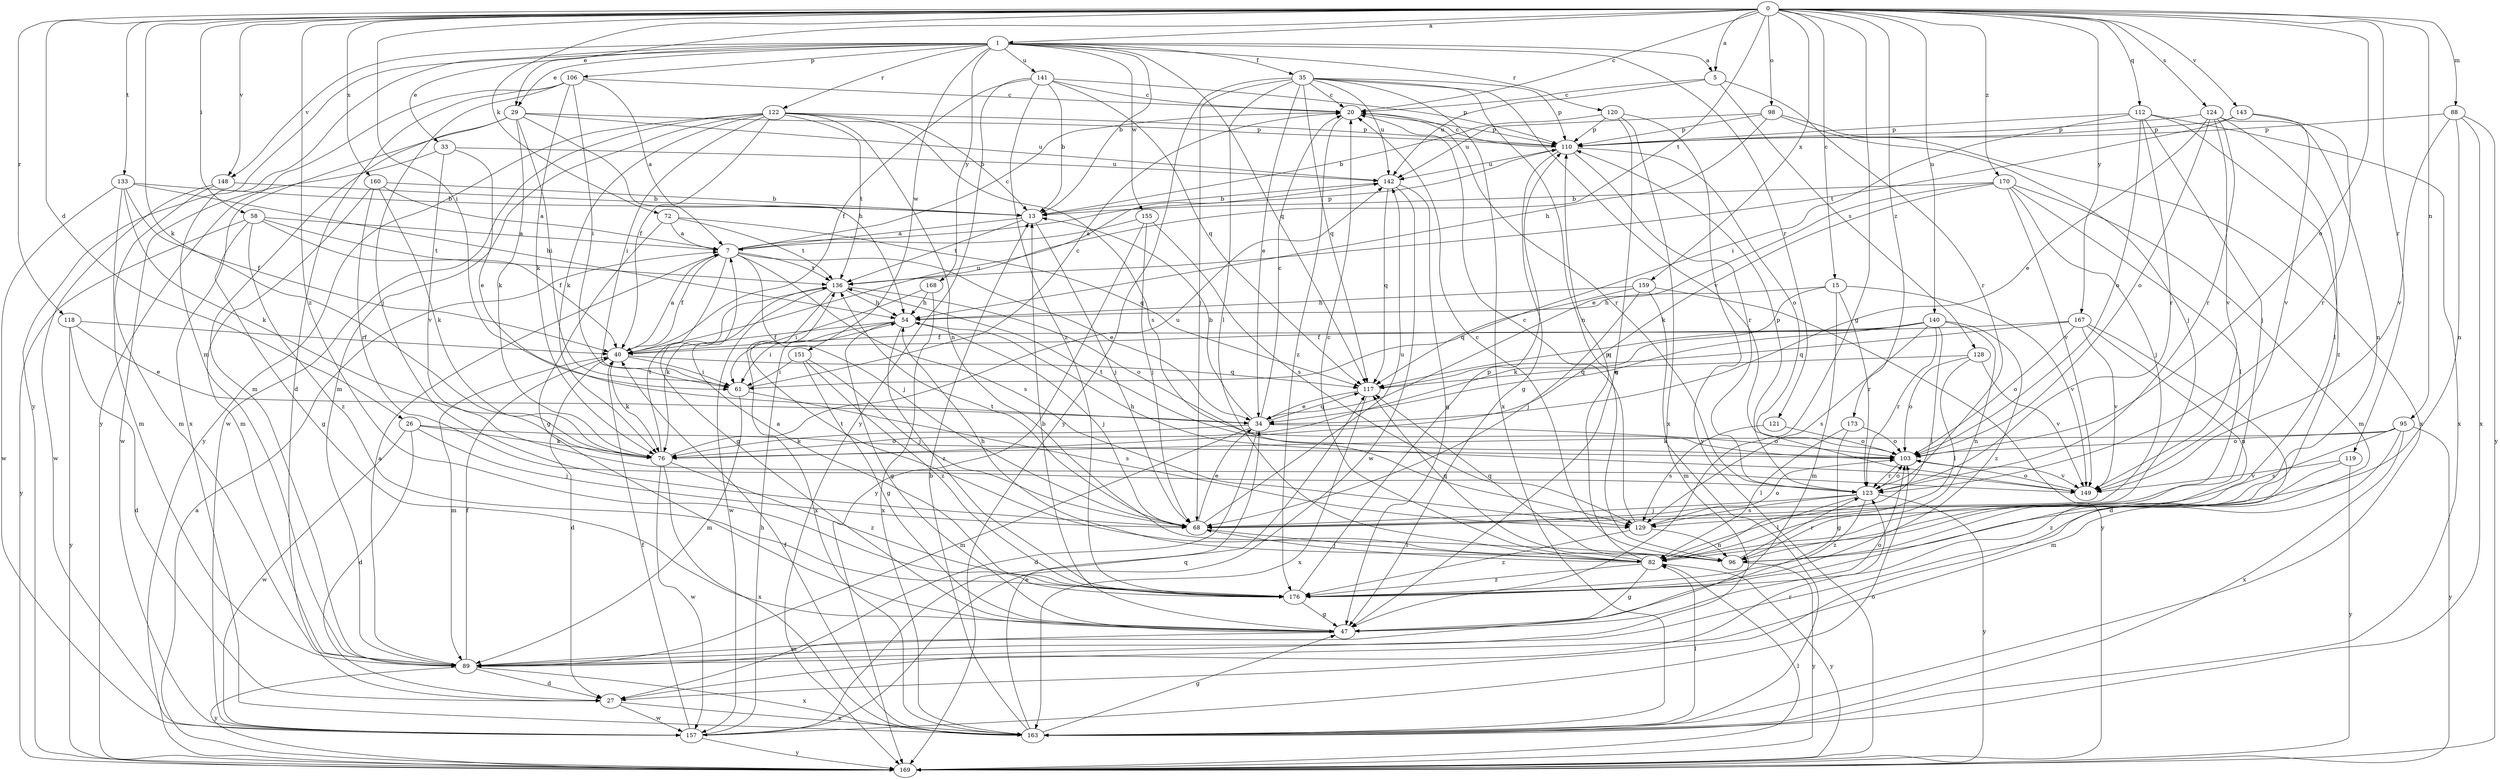 strict digraph  {
0;
1;
5;
7;
13;
15;
20;
26;
27;
29;
33;
34;
35;
40;
47;
54;
58;
61;
68;
72;
76;
82;
88;
89;
95;
96;
98;
103;
106;
110;
112;
117;
118;
119;
120;
121;
122;
123;
124;
128;
129;
133;
136;
140;
141;
142;
143;
148;
149;
151;
155;
157;
159;
160;
163;
167;
168;
169;
170;
173;
176;
0 -> 1  [label=a];
0 -> 5  [label=a];
0 -> 15  [label=c];
0 -> 20  [label=c];
0 -> 26  [label=d];
0 -> 29  [label=e];
0 -> 47  [label=g];
0 -> 58  [label=i];
0 -> 61  [label=i];
0 -> 72  [label=k];
0 -> 76  [label=k];
0 -> 88  [label=m];
0 -> 95  [label=n];
0 -> 98  [label=o];
0 -> 103  [label=o];
0 -> 112  [label=q];
0 -> 118  [label=r];
0 -> 119  [label=r];
0 -> 124  [label=s];
0 -> 133  [label=t];
0 -> 136  [label=t];
0 -> 140  [label=u];
0 -> 143  [label=v];
0 -> 148  [label=v];
0 -> 159  [label=x];
0 -> 160  [label=x];
0 -> 167  [label=y];
0 -> 170  [label=z];
0 -> 173  [label=z];
0 -> 176  [label=z];
1 -> 5  [label=a];
1 -> 13  [label=b];
1 -> 29  [label=e];
1 -> 33  [label=e];
1 -> 35  [label=f];
1 -> 89  [label=m];
1 -> 106  [label=p];
1 -> 117  [label=q];
1 -> 120  [label=r];
1 -> 121  [label=r];
1 -> 122  [label=r];
1 -> 141  [label=u];
1 -> 148  [label=v];
1 -> 151  [label=w];
1 -> 155  [label=w];
1 -> 168  [label=y];
1 -> 169  [label=y];
5 -> 20  [label=c];
5 -> 123  [label=r];
5 -> 128  [label=s];
5 -> 142  [label=u];
7 -> 20  [label=c];
7 -> 34  [label=e];
7 -> 40  [label=f];
7 -> 47  [label=g];
7 -> 68  [label=j];
7 -> 110  [label=p];
7 -> 129  [label=s];
7 -> 136  [label=t];
13 -> 7  [label=a];
13 -> 68  [label=j];
13 -> 136  [label=t];
15 -> 54  [label=h];
15 -> 76  [label=k];
15 -> 89  [label=m];
15 -> 123  [label=r];
15 -> 149  [label=v];
20 -> 110  [label=p];
20 -> 123  [label=r];
20 -> 176  [label=z];
26 -> 27  [label=d];
26 -> 68  [label=j];
26 -> 76  [label=k];
26 -> 103  [label=o];
26 -> 157  [label=w];
27 -> 123  [label=r];
27 -> 157  [label=w];
27 -> 163  [label=x];
29 -> 54  [label=h];
29 -> 61  [label=i];
29 -> 76  [label=k];
29 -> 89  [label=m];
29 -> 110  [label=p];
29 -> 142  [label=u];
29 -> 163  [label=x];
33 -> 34  [label=e];
33 -> 142  [label=u];
33 -> 149  [label=v];
33 -> 157  [label=w];
34 -> 13  [label=b];
34 -> 20  [label=c];
34 -> 27  [label=d];
34 -> 76  [label=k];
34 -> 89  [label=m];
34 -> 103  [label=o];
34 -> 117  [label=q];
35 -> 20  [label=c];
35 -> 34  [label=e];
35 -> 68  [label=j];
35 -> 82  [label=l];
35 -> 96  [label=n];
35 -> 110  [label=p];
35 -> 117  [label=q];
35 -> 142  [label=u];
35 -> 149  [label=v];
35 -> 163  [label=x];
35 -> 169  [label=y];
40 -> 7  [label=a];
40 -> 27  [label=d];
40 -> 61  [label=i];
40 -> 76  [label=k];
40 -> 89  [label=m];
40 -> 117  [label=q];
40 -> 142  [label=u];
47 -> 13  [label=b];
47 -> 89  [label=m];
47 -> 103  [label=o];
54 -> 40  [label=f];
54 -> 47  [label=g];
54 -> 61  [label=i];
54 -> 68  [label=j];
54 -> 176  [label=z];
58 -> 7  [label=a];
58 -> 40  [label=f];
58 -> 47  [label=g];
58 -> 136  [label=t];
58 -> 169  [label=y];
58 -> 176  [label=z];
61 -> 20  [label=c];
61 -> 89  [label=m];
61 -> 129  [label=s];
68 -> 34  [label=e];
68 -> 82  [label=l];
68 -> 136  [label=t];
68 -> 142  [label=u];
72 -> 7  [label=a];
72 -> 47  [label=g];
72 -> 117  [label=q];
72 -> 136  [label=t];
76 -> 136  [label=t];
76 -> 142  [label=u];
76 -> 157  [label=w];
76 -> 163  [label=x];
76 -> 176  [label=z];
82 -> 20  [label=c];
82 -> 47  [label=g];
82 -> 54  [label=h];
82 -> 68  [label=j];
82 -> 110  [label=p];
82 -> 117  [label=q];
82 -> 169  [label=y];
82 -> 176  [label=z];
88 -> 96  [label=n];
88 -> 110  [label=p];
88 -> 149  [label=v];
88 -> 163  [label=x];
88 -> 169  [label=y];
89 -> 7  [label=a];
89 -> 27  [label=d];
89 -> 40  [label=f];
89 -> 163  [label=x];
89 -> 169  [label=y];
95 -> 76  [label=k];
95 -> 89  [label=m];
95 -> 103  [label=o];
95 -> 129  [label=s];
95 -> 163  [label=x];
95 -> 169  [label=y];
96 -> 20  [label=c];
96 -> 117  [label=q];
96 -> 123  [label=r];
96 -> 136  [label=t];
96 -> 169  [label=y];
98 -> 54  [label=h];
98 -> 68  [label=j];
98 -> 110  [label=p];
98 -> 142  [label=u];
98 -> 163  [label=x];
103 -> 123  [label=r];
103 -> 136  [label=t];
103 -> 149  [label=v];
106 -> 7  [label=a];
106 -> 20  [label=c];
106 -> 27  [label=d];
106 -> 61  [label=i];
106 -> 68  [label=j];
106 -> 76  [label=k];
106 -> 169  [label=y];
110 -> 20  [label=c];
110 -> 47  [label=g];
110 -> 103  [label=o];
110 -> 123  [label=r];
110 -> 142  [label=u];
112 -> 61  [label=i];
112 -> 68  [label=j];
112 -> 103  [label=o];
112 -> 110  [label=p];
112 -> 123  [label=r];
112 -> 163  [label=x];
112 -> 176  [label=z];
117 -> 34  [label=e];
117 -> 163  [label=x];
118 -> 27  [label=d];
118 -> 34  [label=e];
118 -> 40  [label=f];
118 -> 169  [label=y];
119 -> 149  [label=v];
119 -> 169  [label=y];
119 -> 176  [label=z];
120 -> 13  [label=b];
120 -> 47  [label=g];
120 -> 110  [label=p];
120 -> 163  [label=x];
120 -> 169  [label=y];
121 -> 103  [label=o];
121 -> 129  [label=s];
122 -> 13  [label=b];
122 -> 40  [label=f];
122 -> 61  [label=i];
122 -> 76  [label=k];
122 -> 89  [label=m];
122 -> 96  [label=n];
122 -> 110  [label=p];
122 -> 129  [label=s];
122 -> 136  [label=t];
122 -> 157  [label=w];
122 -> 169  [label=y];
123 -> 68  [label=j];
123 -> 82  [label=l];
123 -> 103  [label=o];
123 -> 110  [label=p];
123 -> 129  [label=s];
123 -> 169  [label=y];
123 -> 176  [label=z];
124 -> 34  [label=e];
124 -> 82  [label=l];
124 -> 96  [label=n];
124 -> 103  [label=o];
124 -> 110  [label=p];
124 -> 123  [label=r];
124 -> 149  [label=v];
128 -> 82  [label=l];
128 -> 103  [label=o];
128 -> 117  [label=q];
128 -> 149  [label=v];
129 -> 20  [label=c];
129 -> 96  [label=n];
129 -> 103  [label=o];
129 -> 176  [label=z];
133 -> 13  [label=b];
133 -> 40  [label=f];
133 -> 54  [label=h];
133 -> 76  [label=k];
133 -> 89  [label=m];
133 -> 157  [label=w];
136 -> 54  [label=h];
136 -> 76  [label=k];
136 -> 103  [label=o];
136 -> 157  [label=w];
136 -> 163  [label=x];
140 -> 34  [label=e];
140 -> 40  [label=f];
140 -> 82  [label=l];
140 -> 96  [label=n];
140 -> 117  [label=q];
140 -> 123  [label=r];
140 -> 129  [label=s];
140 -> 176  [label=z];
141 -> 13  [label=b];
141 -> 20  [label=c];
141 -> 40  [label=f];
141 -> 110  [label=p];
141 -> 117  [label=q];
141 -> 169  [label=y];
141 -> 176  [label=z];
142 -> 13  [label=b];
142 -> 47  [label=g];
142 -> 117  [label=q];
142 -> 157  [label=w];
143 -> 110  [label=p];
143 -> 123  [label=r];
143 -> 136  [label=t];
143 -> 149  [label=v];
148 -> 13  [label=b];
148 -> 89  [label=m];
148 -> 157  [label=w];
149 -> 54  [label=h];
149 -> 103  [label=o];
151 -> 47  [label=g];
151 -> 61  [label=i];
151 -> 68  [label=j];
151 -> 176  [label=z];
155 -> 7  [label=a];
155 -> 68  [label=j];
155 -> 129  [label=s];
155 -> 169  [label=y];
157 -> 40  [label=f];
157 -> 54  [label=h];
157 -> 103  [label=o];
157 -> 117  [label=q];
157 -> 169  [label=y];
159 -> 54  [label=h];
159 -> 68  [label=j];
159 -> 89  [label=m];
159 -> 117  [label=q];
159 -> 169  [label=y];
160 -> 7  [label=a];
160 -> 13  [label=b];
160 -> 76  [label=k];
160 -> 89  [label=m];
160 -> 123  [label=r];
163 -> 13  [label=b];
163 -> 34  [label=e];
163 -> 40  [label=f];
163 -> 47  [label=g];
163 -> 82  [label=l];
167 -> 27  [label=d];
167 -> 40  [label=f];
167 -> 96  [label=n];
167 -> 103  [label=o];
167 -> 117  [label=q];
167 -> 149  [label=v];
168 -> 54  [label=h];
168 -> 61  [label=i];
168 -> 163  [label=x];
169 -> 7  [label=a];
169 -> 82  [label=l];
170 -> 13  [label=b];
170 -> 34  [label=e];
170 -> 68  [label=j];
170 -> 76  [label=k];
170 -> 82  [label=l];
170 -> 89  [label=m];
170 -> 149  [label=v];
173 -> 47  [label=g];
173 -> 82  [label=l];
173 -> 103  [label=o];
176 -> 7  [label=a];
176 -> 47  [label=g];
176 -> 110  [label=p];
}
